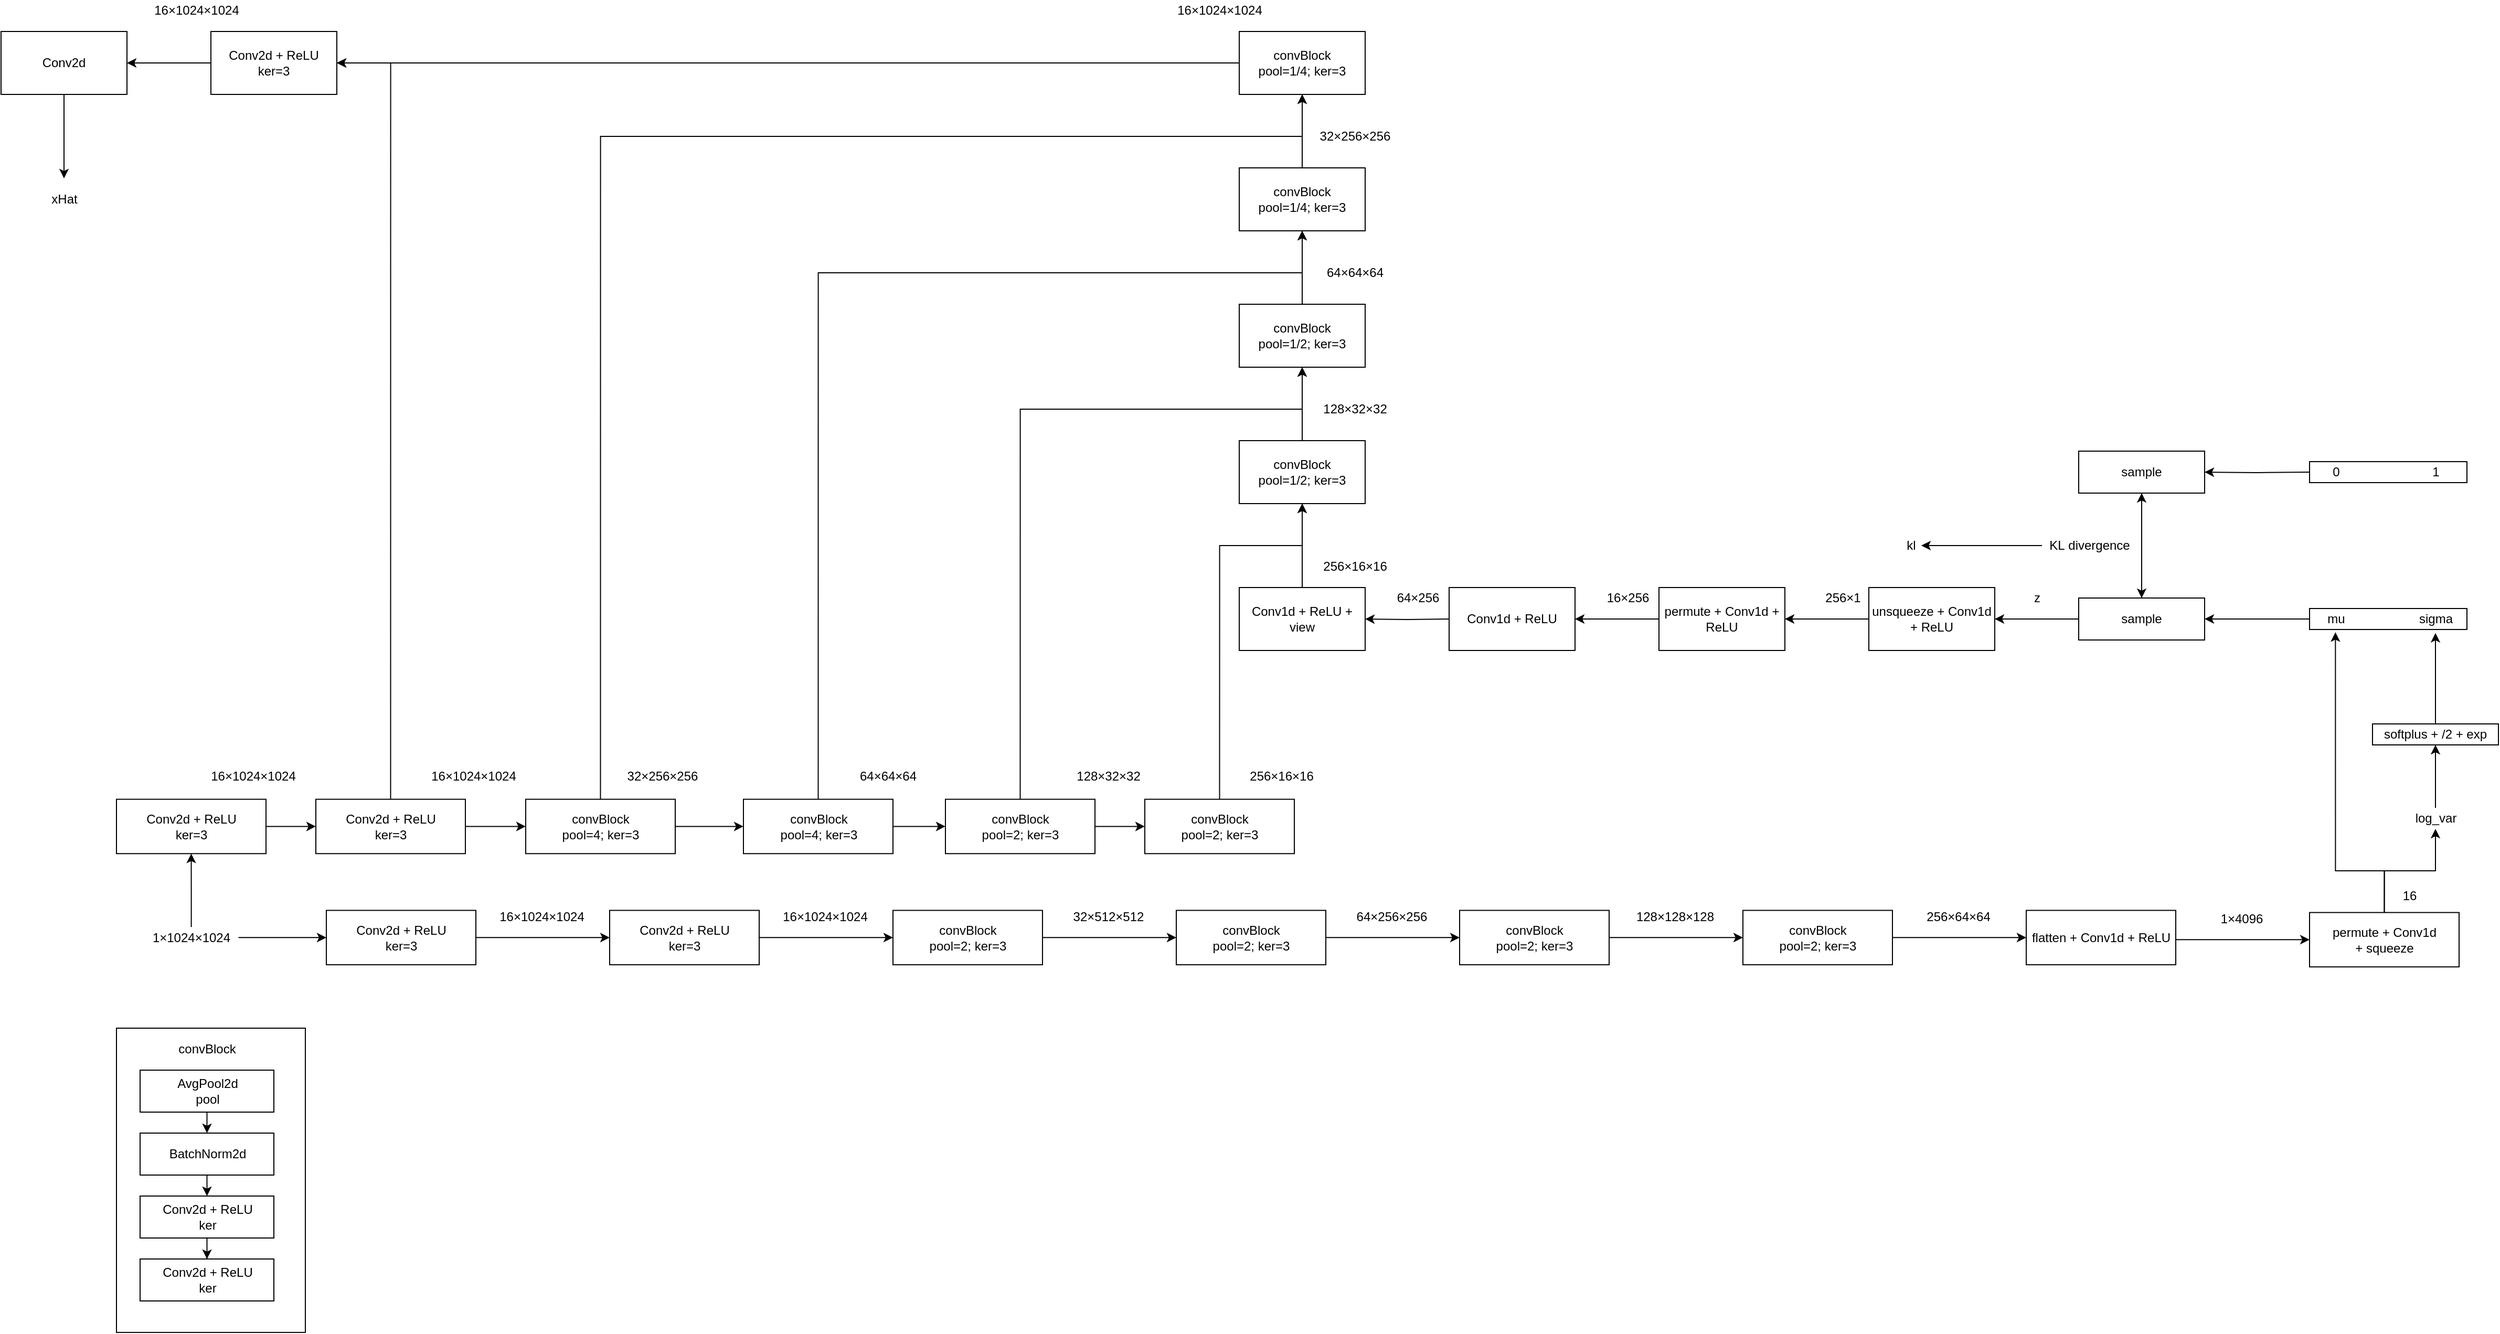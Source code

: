 <mxfile version="18.0.4" type="github"><diagram id="ASo9S5JEgxY1OAihw562" name="Page-1"><mxGraphModel dx="2661" dy="2220" grid="1" gridSize="10" guides="1" tooltips="1" connect="1" arrows="1" fold="1" page="1" pageScale="1" pageWidth="850" pageHeight="1100" math="0" shadow="0"><root><mxCell id="0"/><mxCell id="1" parent="0"/><mxCell id="ftsviqcg4zblZLZt6Jok-104" value="" style="rounded=0;whiteSpace=wrap;html=1;" vertex="1" parent="1"><mxGeometry x="2170" y="220" width="150" height="20" as="geometry"/></mxCell><mxCell id="ftsviqcg4zblZLZt6Jok-103" value="" style="rounded=0;whiteSpace=wrap;html=1;" vertex="1" parent="1"><mxGeometry x="2170" y="360" width="150" height="20" as="geometry"/></mxCell><mxCell id="ftsviqcg4zblZLZt6Jok-132" value="" style="edgeStyle=orthogonalEdgeStyle;rounded=0;orthogonalLoop=1;jettySize=auto;html=1;" edge="1" parent="1" source="ftsviqcg4zblZLZt6Jok-2" target="ftsviqcg4zblZLZt6Jok-8"><mxGeometry relative="1" as="geometry"/></mxCell><mxCell id="ftsviqcg4zblZLZt6Jok-2" value="Conv2d +&amp;nbsp;ReLU&lt;br&gt;ker=3" style="rounded=0;whiteSpace=wrap;html=1;" vertex="1" parent="1"><mxGeometry x="80" y="541.82" width="142.5" height="51.82" as="geometry"/></mxCell><mxCell id="ftsviqcg4zblZLZt6Jok-5" value="" style="edgeStyle=orthogonalEdgeStyle;rounded=0;orthogonalLoop=1;jettySize=auto;html=1;" edge="1" parent="1" source="ftsviqcg4zblZLZt6Jok-3" target="ftsviqcg4zblZLZt6Jok-2"><mxGeometry relative="1" as="geometry"/></mxCell><mxCell id="ftsviqcg4zblZLZt6Jok-61" value="" style="edgeStyle=orthogonalEdgeStyle;rounded=0;orthogonalLoop=1;jettySize=auto;html=1;" edge="1" parent="1" source="ftsviqcg4zblZLZt6Jok-3" target="ftsviqcg4zblZLZt6Jok-60"><mxGeometry relative="1" as="geometry"/></mxCell><mxCell id="ftsviqcg4zblZLZt6Jok-3" value="1×1024×1024&lt;br&gt;" style="text;html=1;align=center;verticalAlign=middle;resizable=0;points=[];autosize=1;strokeColor=none;fillColor=none;" vertex="1" parent="1"><mxGeometry x="106.25" y="663.64" width="90" height="20" as="geometry"/></mxCell><mxCell id="ftsviqcg4zblZLZt6Jok-7" value="16×1024×1024" style="text;html=1;align=center;verticalAlign=middle;resizable=0;points=[];autosize=1;strokeColor=none;fillColor=none;" vertex="1" parent="1"><mxGeometry x="160" y="510" width="100" height="20" as="geometry"/></mxCell><mxCell id="ftsviqcg4zblZLZt6Jok-133" value="" style="edgeStyle=orthogonalEdgeStyle;rounded=0;orthogonalLoop=1;jettySize=auto;html=1;" edge="1" parent="1" source="ftsviqcg4zblZLZt6Jok-8" target="ftsviqcg4zblZLZt6Jok-15"><mxGeometry relative="1" as="geometry"/></mxCell><mxCell id="ftsviqcg4zblZLZt6Jok-174" style="edgeStyle=orthogonalEdgeStyle;rounded=0;orthogonalLoop=1;jettySize=auto;html=1;exitX=0.5;exitY=0;exitDx=0;exitDy=0;entryX=1;entryY=0.5;entryDx=0;entryDy=0;" edge="1" parent="1" source="ftsviqcg4zblZLZt6Jok-8" target="ftsviqcg4zblZLZt6Jok-172"><mxGeometry relative="1" as="geometry"/></mxCell><mxCell id="ftsviqcg4zblZLZt6Jok-8" value="Conv2d + ReLU&lt;br&gt;ker=3" style="rounded=0;whiteSpace=wrap;html=1;" vertex="1" parent="1"><mxGeometry x="270" y="541.82" width="142.5" height="51.82" as="geometry"/></mxCell><mxCell id="ftsviqcg4zblZLZt6Jok-11" value="16×1024×1024" style="text;html=1;align=center;verticalAlign=middle;resizable=0;points=[];autosize=1;strokeColor=none;fillColor=none;" vertex="1" parent="1"><mxGeometry x="370" y="510" width="100" height="20" as="geometry"/></mxCell><mxCell id="ftsviqcg4zblZLZt6Jok-134" value="" style="edgeStyle=orthogonalEdgeStyle;rounded=0;orthogonalLoop=1;jettySize=auto;html=1;" edge="1" parent="1" source="ftsviqcg4zblZLZt6Jok-15" target="ftsviqcg4zblZLZt6Jok-34"><mxGeometry relative="1" as="geometry"/></mxCell><mxCell id="ftsviqcg4zblZLZt6Jok-168" style="edgeStyle=orthogonalEdgeStyle;rounded=0;orthogonalLoop=1;jettySize=auto;html=1;exitX=0.5;exitY=0;exitDx=0;exitDy=0;entryX=0.5;entryY=1;entryDx=0;entryDy=0;" edge="1" parent="1" source="ftsviqcg4zblZLZt6Jok-15" target="ftsviqcg4zblZLZt6Jok-165"><mxGeometry relative="1" as="geometry"><Array as="points"><mxPoint x="541" y="-90"/><mxPoint x="1210" y="-90"/></Array></mxGeometry></mxCell><mxCell id="ftsviqcg4zblZLZt6Jok-15" value="convBlock&lt;br&gt;pool=4; ker=3" style="rounded=0;whiteSpace=wrap;html=1;" vertex="1" parent="1"><mxGeometry x="470" y="541.82" width="142.5" height="51.82" as="geometry"/></mxCell><mxCell id="ftsviqcg4zblZLZt6Jok-17" value="" style="rounded=0;whiteSpace=wrap;html=1;" vertex="1" parent="1"><mxGeometry x="80" y="760" width="180" height="290" as="geometry"/></mxCell><mxCell id="ftsviqcg4zblZLZt6Jok-27" style="edgeStyle=orthogonalEdgeStyle;rounded=0;orthogonalLoop=1;jettySize=auto;html=1;exitX=0.5;exitY=1;exitDx=0;exitDy=0;entryX=0.5;entryY=0;entryDx=0;entryDy=0;" edge="1" parent="1" source="ftsviqcg4zblZLZt6Jok-18" target="ftsviqcg4zblZLZt6Jok-21"><mxGeometry relative="1" as="geometry"/></mxCell><mxCell id="ftsviqcg4zblZLZt6Jok-18" value="AvgPool2d&lt;br&gt;pool" style="rounded=0;whiteSpace=wrap;html=1;" vertex="1" parent="1"><mxGeometry x="102.5" y="800" width="127.5" height="40" as="geometry"/></mxCell><mxCell id="ftsviqcg4zblZLZt6Jok-19" value="&lt;span style=&quot;color: rgba(0, 0, 0, 0); font-family: monospace; font-size: 0px; text-align: start;&quot;&gt;%3CmxGraphModel%3E%3Croot%3E%3CmxCell%20id%3D%220%22%2F%3E%3CmxCell%20id%3D%221%22%20parent%3D%220%22%2F%3E%3CmxCell%20id%3D%222%22%20value%3D%22convBlock%22%20style%3D%22rounded%3D0%3BwhiteSpace%3Dwrap%3Bhtml%3D1%3B%22%20vertex%3D%221%22%20parent%3D%221%22%3E%3CmxGeometry%20x%3D%2280%22%20y%3D%22258.18%22%20width%3D%22142.5%22%20height%3D%2251.82%22%20as%3D%22geometry%22%2F%3E%3C%2FmxCell%3E%3C%2Froot%3E%3C%2FmxGraphModel%3E&lt;/span&gt;" style="text;html=1;align=center;verticalAlign=middle;resizable=0;points=[];autosize=1;strokeColor=none;fillColor=none;" vertex="1" parent="1"><mxGeometry x="480" y="830" width="20" height="20" as="geometry"/></mxCell><mxCell id="ftsviqcg4zblZLZt6Jok-20" value="&lt;span style=&quot;&quot;&gt;convBlock&lt;/span&gt;" style="text;html=1;align=center;verticalAlign=middle;resizable=0;points=[];autosize=1;strokeColor=none;fillColor=none;" vertex="1" parent="1"><mxGeometry x="131.25" y="770" width="70" height="20" as="geometry"/></mxCell><mxCell id="ftsviqcg4zblZLZt6Jok-28" style="edgeStyle=orthogonalEdgeStyle;rounded=0;orthogonalLoop=1;jettySize=auto;html=1;exitX=0.5;exitY=1;exitDx=0;exitDy=0;entryX=0.5;entryY=0;entryDx=0;entryDy=0;" edge="1" parent="1" source="ftsviqcg4zblZLZt6Jok-21" target="ftsviqcg4zblZLZt6Jok-22"><mxGeometry relative="1" as="geometry"/></mxCell><mxCell id="ftsviqcg4zblZLZt6Jok-21" value="BatchNorm2d" style="rounded=0;whiteSpace=wrap;html=1;" vertex="1" parent="1"><mxGeometry x="102.5" y="860" width="127.5" height="40" as="geometry"/></mxCell><mxCell id="ftsviqcg4zblZLZt6Jok-25" value="" style="edgeStyle=orthogonalEdgeStyle;rounded=0;orthogonalLoop=1;jettySize=auto;html=1;" edge="1" parent="1" source="ftsviqcg4zblZLZt6Jok-22" target="ftsviqcg4zblZLZt6Jok-23"><mxGeometry relative="1" as="geometry"/></mxCell><mxCell id="ftsviqcg4zblZLZt6Jok-22" value="Conv2d + ReLU&lt;br&gt;ker" style="rounded=0;whiteSpace=wrap;html=1;" vertex="1" parent="1"><mxGeometry x="102.5" y="920" width="127.5" height="40" as="geometry"/></mxCell><mxCell id="ftsviqcg4zblZLZt6Jok-23" value="Conv2d + ReLU&lt;br&gt;ker" style="rounded=0;whiteSpace=wrap;html=1;" vertex="1" parent="1"><mxGeometry x="102.5" y="980" width="127.5" height="40" as="geometry"/></mxCell><mxCell id="ftsviqcg4zblZLZt6Jok-31" value="32×256×256" style="text;html=1;align=center;verticalAlign=middle;resizable=0;points=[];autosize=1;strokeColor=none;fillColor=none;" vertex="1" parent="1"><mxGeometry x="560" y="510" width="80" height="20" as="geometry"/></mxCell><mxCell id="ftsviqcg4zblZLZt6Jok-135" value="" style="edgeStyle=orthogonalEdgeStyle;rounded=0;orthogonalLoop=1;jettySize=auto;html=1;" edge="1" parent="1" source="ftsviqcg4zblZLZt6Jok-34" target="ftsviqcg4zblZLZt6Jok-38"><mxGeometry relative="1" as="geometry"/></mxCell><mxCell id="ftsviqcg4zblZLZt6Jok-164" style="edgeStyle=orthogonalEdgeStyle;rounded=0;orthogonalLoop=1;jettySize=auto;html=1;exitX=0.5;exitY=0;exitDx=0;exitDy=0;entryX=0.5;entryY=1;entryDx=0;entryDy=0;" edge="1" parent="1" source="ftsviqcg4zblZLZt6Jok-34" target="ftsviqcg4zblZLZt6Jok-162"><mxGeometry relative="1" as="geometry"><Array as="points"><mxPoint x="749" y="40"/><mxPoint x="1210" y="40"/></Array></mxGeometry></mxCell><mxCell id="ftsviqcg4zblZLZt6Jok-34" value="convBlock&lt;br&gt;pool=4; ker=3" style="rounded=0;whiteSpace=wrap;html=1;" vertex="1" parent="1"><mxGeometry x="677.5" y="541.82" width="142.5" height="51.82" as="geometry"/></mxCell><mxCell id="ftsviqcg4zblZLZt6Jok-138" style="edgeStyle=orthogonalEdgeStyle;rounded=0;orthogonalLoop=1;jettySize=auto;html=1;exitX=1;exitY=0.5;exitDx=0;exitDy=0;entryX=0;entryY=0.5;entryDx=0;entryDy=0;" edge="1" parent="1" source="ftsviqcg4zblZLZt6Jok-38" target="ftsviqcg4zblZLZt6Jok-49"><mxGeometry relative="1" as="geometry"/></mxCell><mxCell id="ftsviqcg4zblZLZt6Jok-161" style="edgeStyle=orthogonalEdgeStyle;rounded=0;orthogonalLoop=1;jettySize=auto;html=1;exitX=0.5;exitY=0;exitDx=0;exitDy=0;entryX=0.5;entryY=1;entryDx=0;entryDy=0;" edge="1" parent="1" source="ftsviqcg4zblZLZt6Jok-38" target="ftsviqcg4zblZLZt6Jok-150"><mxGeometry relative="1" as="geometry"><Array as="points"><mxPoint x="941" y="170"/><mxPoint x="1210" y="170"/></Array></mxGeometry></mxCell><mxCell id="ftsviqcg4zblZLZt6Jok-38" value="convBlock&lt;br&gt;pool=2; ker=3" style="rounded=0;whiteSpace=wrap;html=1;" vertex="1" parent="1"><mxGeometry x="870" y="541.82" width="142.5" height="51.82" as="geometry"/></mxCell><mxCell id="ftsviqcg4zblZLZt6Jok-160" style="edgeStyle=orthogonalEdgeStyle;rounded=0;orthogonalLoop=1;jettySize=auto;html=1;exitX=0.5;exitY=0;exitDx=0;exitDy=0;entryX=0.5;entryY=1;entryDx=0;entryDy=0;" edge="1" parent="1" source="ftsviqcg4zblZLZt6Jok-49" target="ftsviqcg4zblZLZt6Jok-140"><mxGeometry relative="1" as="geometry"><Array as="points"><mxPoint x="1131" y="300"/><mxPoint x="1210" y="300"/></Array></mxGeometry></mxCell><mxCell id="ftsviqcg4zblZLZt6Jok-49" value="convBlock&lt;br&gt;pool=2; ker=3" style="rounded=0;whiteSpace=wrap;html=1;" vertex="1" parent="1"><mxGeometry x="1060" y="541.82" width="142.5" height="51.82" as="geometry"/></mxCell><mxCell id="ftsviqcg4zblZLZt6Jok-50" value="128×32×32" style="text;html=1;align=center;verticalAlign=middle;resizable=0;points=[];autosize=1;strokeColor=none;fillColor=none;" vertex="1" parent="1"><mxGeometry x="985" y="510" width="80" height="20" as="geometry"/></mxCell><mxCell id="ftsviqcg4zblZLZt6Jok-51" value="256×16×16" style="text;html=1;align=center;verticalAlign=middle;resizable=0;points=[];autosize=1;strokeColor=none;fillColor=none;" vertex="1" parent="1"><mxGeometry x="1150" y="510.0" width="80" height="20" as="geometry"/></mxCell><mxCell id="ftsviqcg4zblZLZt6Jok-63" value="" style="edgeStyle=orthogonalEdgeStyle;rounded=0;orthogonalLoop=1;jettySize=auto;html=1;" edge="1" parent="1" source="ftsviqcg4zblZLZt6Jok-60" target="ftsviqcg4zblZLZt6Jok-62"><mxGeometry relative="1" as="geometry"/></mxCell><mxCell id="ftsviqcg4zblZLZt6Jok-60" value="Conv2d +&amp;nbsp;ReLU&lt;br&gt;ker=3" style="rounded=0;whiteSpace=wrap;html=1;" vertex="1" parent="1"><mxGeometry x="280" y="647.73" width="142.5" height="51.82" as="geometry"/></mxCell><mxCell id="ftsviqcg4zblZLZt6Jok-62" value="Conv2d +&amp;nbsp;ReLU&lt;br&gt;ker=3" style="rounded=0;whiteSpace=wrap;html=1;" vertex="1" parent="1"><mxGeometry x="550" y="647.73" width="142.5" height="51.82" as="geometry"/></mxCell><mxCell id="ftsviqcg4zblZLZt6Jok-64" value="16×1024×1024" style="text;html=1;align=center;verticalAlign=middle;resizable=0;points=[];autosize=1;strokeColor=none;fillColor=none;" vertex="1" parent="1"><mxGeometry x="435" y="643.64" width="100" height="20" as="geometry"/></mxCell><mxCell id="ftsviqcg4zblZLZt6Jok-65" value="" style="edgeStyle=orthogonalEdgeStyle;rounded=0;orthogonalLoop=1;jettySize=auto;html=1;" edge="1" parent="1"><mxGeometry relative="1" as="geometry"><mxPoint x="692.5" y="673.64" as="sourcePoint"/><mxPoint x="820" y="673.64" as="targetPoint"/></mxGeometry></mxCell><mxCell id="ftsviqcg4zblZLZt6Jok-66" value="16×1024×1024" style="text;html=1;align=center;verticalAlign=middle;resizable=0;points=[];autosize=1;strokeColor=none;fillColor=none;" vertex="1" parent="1"><mxGeometry x="705" y="643.64" width="100" height="20" as="geometry"/></mxCell><mxCell id="ftsviqcg4zblZLZt6Jok-67" value="convBlock&lt;br&gt;pool=2; ker=3" style="rounded=0;whiteSpace=wrap;html=1;" vertex="1" parent="1"><mxGeometry x="820" y="647.73" width="142.5" height="51.82" as="geometry"/></mxCell><mxCell id="ftsviqcg4zblZLZt6Jok-70" value="" style="edgeStyle=orthogonalEdgeStyle;rounded=0;orthogonalLoop=1;jettySize=auto;html=1;" edge="1" parent="1"><mxGeometry relative="1" as="geometry"><mxPoint x="962.5" y="673.64" as="sourcePoint"/><mxPoint x="1090" y="673.64" as="targetPoint"/></mxGeometry></mxCell><mxCell id="ftsviqcg4zblZLZt6Jok-71" value="32×512×512" style="text;html=1;align=center;verticalAlign=middle;resizable=0;points=[];autosize=1;strokeColor=none;fillColor=none;" vertex="1" parent="1"><mxGeometry x="985" y="643.64" width="80" height="20" as="geometry"/></mxCell><mxCell id="ftsviqcg4zblZLZt6Jok-72" value="convBlock&lt;br&gt;pool=2; ker=3" style="rounded=0;whiteSpace=wrap;html=1;" vertex="1" parent="1"><mxGeometry x="1090" y="647.73" width="142.5" height="51.82" as="geometry"/></mxCell><mxCell id="ftsviqcg4zblZLZt6Jok-73" value="" style="edgeStyle=orthogonalEdgeStyle;rounded=0;orthogonalLoop=1;jettySize=auto;html=1;" edge="1" parent="1"><mxGeometry relative="1" as="geometry"><mxPoint x="1232.5" y="673.64" as="sourcePoint"/><mxPoint x="1360" y="673.64" as="targetPoint"/></mxGeometry></mxCell><mxCell id="ftsviqcg4zblZLZt6Jok-74" value="64×256×256" style="text;html=1;align=center;verticalAlign=middle;resizable=0;points=[];autosize=1;strokeColor=none;fillColor=none;" vertex="1" parent="1"><mxGeometry x="1255" y="643.64" width="80" height="20" as="geometry"/></mxCell><mxCell id="ftsviqcg4zblZLZt6Jok-75" value="convBlock&lt;br&gt;pool=2; ker=3" style="rounded=0;whiteSpace=wrap;html=1;" vertex="1" parent="1"><mxGeometry x="1360" y="647.73" width="142.5" height="51.82" as="geometry"/></mxCell><mxCell id="ftsviqcg4zblZLZt6Jok-76" value="" style="edgeStyle=orthogonalEdgeStyle;rounded=0;orthogonalLoop=1;jettySize=auto;html=1;" edge="1" parent="1"><mxGeometry relative="1" as="geometry"><mxPoint x="1502.5" y="673.64" as="sourcePoint"/><mxPoint x="1630" y="673.64" as="targetPoint"/></mxGeometry></mxCell><mxCell id="ftsviqcg4zblZLZt6Jok-77" value="128×128×128&lt;span style=&quot;color: rgba(0, 0, 0, 0); font-family: monospace; font-size: 0px; text-align: start;&quot;&gt;%3CmxGraphModel%3E%3Croot%3E%3CmxCell%20id%3D%220%22%2F%3E%3CmxCell%20id%3D%221%22%20parent%3D%220%22%2F%3E%3CmxCell%20id%3D%222%22%20value%3D%22convBlock%26lt%3Bbr%26gt%3Bpool%3D2%3B%20ker%3D3%22%20style%3D%22rounded%3D0%3BwhiteSpace%3Dwrap%3Bhtml%3D1%3B%22%20vertex%3D%221%22%20parent%3D%221%22%3E%3CmxGeometry%20x%3D%22820%22%20y%3D%22647.73%22%20width%3D%22142.5%22%20height%3D%2251.82%22%20as%3D%22geometry%22%2F%3E%3C%2FmxCell%3E%3CmxCell%20id%3D%223%22%20value%3D%22%22%20style%3D%22edgeStyle%3DorthogonalEdgeStyle%3Brounded%3D0%3BorthogonalLoop%3D1%3BjettySize%3Dauto%3Bhtml%3D1%3B%22%20edge%3D%221%22%20parent%3D%221%22%3E%3CmxGeometry%20relative%3D%221%22%20as%3D%22geometry%22%3E%3CmxPoint%20x%3D%22962.5%22%20y%3D%22673.64%22%20as%3D%22sourcePoint%22%2F%3E%3CmxPoint%20x%3D%221090%22%20y%3D%22673.64%22%20as%3D%22targetPoint%22%2F%3E%3C%2FmxGeometry%3E%3C%2FmxCell%3E%3CmxCell%20id%3D%224%22%20value%3D%2232%C3%97512%C3%97512%22%20style%3D%22text%3Bhtml%3D1%3Balign%3Dcenter%3BverticalAlign%3Dmiddle%3Bresizable%3D0%3Bpoints%3D%5B%5D%3Bautosize%3D1%3BstrokeColor%3Dnone%3BfillColor%3Dnone%3B%22%20vertex%3D%221%22%20parent%3D%221%22%3E%3CmxGeometry%20x%3D%22985%22%20y%3D%22643.64%22%20width%3D%2280%22%20height%3D%2220%22%20as%3D%22geometry%22%2F%3E%3C%2FmxCell%3E%3C%2Froot%3E%3C%2FmxGraphModel%3E&lt;/span&gt;" style="text;html=1;align=center;verticalAlign=middle;resizable=0;points=[];autosize=1;strokeColor=none;fillColor=none;" vertex="1" parent="1"><mxGeometry x="1520" y="643.64" width="90" height="20" as="geometry"/></mxCell><mxCell id="ftsviqcg4zblZLZt6Jok-78" value="convBlock&lt;br&gt;pool=2; ker=3" style="rounded=0;whiteSpace=wrap;html=1;" vertex="1" parent="1"><mxGeometry x="1630" y="647.73" width="142.5" height="51.82" as="geometry"/></mxCell><mxCell id="ftsviqcg4zblZLZt6Jok-79" value="" style="edgeStyle=orthogonalEdgeStyle;rounded=0;orthogonalLoop=1;jettySize=auto;html=1;" edge="1" parent="1"><mxGeometry relative="1" as="geometry"><mxPoint x="1772.5" y="673.64" as="sourcePoint"/><mxPoint x="1900" y="673.64" as="targetPoint"/></mxGeometry></mxCell><mxCell id="ftsviqcg4zblZLZt6Jok-80" value="256×64×64" style="text;html=1;align=center;verticalAlign=middle;resizable=0;points=[];autosize=1;strokeColor=none;fillColor=none;" vertex="1" parent="1"><mxGeometry x="1795" y="643.64" width="80" height="20" as="geometry"/></mxCell><mxCell id="ftsviqcg4zblZLZt6Jok-81" value="flatten +&amp;nbsp;Conv1d + ReLU" style="rounded=0;whiteSpace=wrap;html=1;" vertex="1" parent="1"><mxGeometry x="1900" y="647.73" width="142.5" height="51.82" as="geometry"/></mxCell><mxCell id="ftsviqcg4zblZLZt6Jok-82" value="" style="edgeStyle=orthogonalEdgeStyle;rounded=0;orthogonalLoop=1;jettySize=auto;html=1;" edge="1" parent="1"><mxGeometry relative="1" as="geometry"><mxPoint x="2042.5" y="675.68" as="sourcePoint"/><mxPoint x="2170" y="675.68" as="targetPoint"/></mxGeometry></mxCell><mxCell id="ftsviqcg4zblZLZt6Jok-83" value="1×4096" style="text;html=1;align=center;verticalAlign=middle;resizable=0;points=[];autosize=1;strokeColor=none;fillColor=none;" vertex="1" parent="1"><mxGeometry x="2075" y="645.68" width="60" height="20" as="geometry"/></mxCell><mxCell id="ftsviqcg4zblZLZt6Jok-92" style="edgeStyle=orthogonalEdgeStyle;rounded=0;orthogonalLoop=1;jettySize=auto;html=1;exitX=0.5;exitY=0;exitDx=0;exitDy=0;" edge="1" parent="1" source="ftsviqcg4zblZLZt6Jok-84" target="ftsviqcg4zblZLZt6Jok-90"><mxGeometry relative="1" as="geometry"><Array as="points"><mxPoint x="2241" y="610"/><mxPoint x="2290" y="610"/><mxPoint x="2290" y="560"/></Array></mxGeometry></mxCell><mxCell id="ftsviqcg4zblZLZt6Jok-93" style="edgeStyle=orthogonalEdgeStyle;rounded=0;orthogonalLoop=1;jettySize=auto;html=1;exitX=0.5;exitY=0;exitDx=0;exitDy=0;entryX=0.489;entryY=1.133;entryDx=0;entryDy=0;entryPerimeter=0;" edge="1" parent="1" source="ftsviqcg4zblZLZt6Jok-84" target="ftsviqcg4zblZLZt6Jok-89"><mxGeometry relative="1" as="geometry"><Array as="points"><mxPoint x="2241" y="610"/><mxPoint x="2195" y="610"/></Array></mxGeometry></mxCell><mxCell id="ftsviqcg4zblZLZt6Jok-84" value="permute +&amp;nbsp;Conv1d +&amp;nbsp;squeeze" style="rounded=0;whiteSpace=wrap;html=1;" vertex="1" parent="1"><mxGeometry x="2170" y="649.77" width="142.5" height="51.82" as="geometry"/></mxCell><mxCell id="ftsviqcg4zblZLZt6Jok-88" value="16" style="text;html=1;align=center;verticalAlign=middle;resizable=0;points=[];autosize=1;strokeColor=none;fillColor=none;" vertex="1" parent="1"><mxGeometry x="2250" y="623.64" width="30" height="20" as="geometry"/></mxCell><mxCell id="ftsviqcg4zblZLZt6Jok-106" value="" style="edgeStyle=orthogonalEdgeStyle;rounded=0;orthogonalLoop=1;jettySize=auto;html=1;exitX=0;exitY=0.5;exitDx=0;exitDy=0;" edge="1" parent="1" source="ftsviqcg4zblZLZt6Jok-103" target="ftsviqcg4zblZLZt6Jok-105"><mxGeometry relative="1" as="geometry"/></mxCell><mxCell id="ftsviqcg4zblZLZt6Jok-89" value="mu" style="text;html=1;align=center;verticalAlign=middle;resizable=0;points=[];autosize=1;strokeColor=none;fillColor=none;" vertex="1" parent="1"><mxGeometry x="2180" y="360" width="30" height="20" as="geometry"/></mxCell><mxCell id="ftsviqcg4zblZLZt6Jok-95" value="" style="edgeStyle=orthogonalEdgeStyle;rounded=0;orthogonalLoop=1;jettySize=auto;html=1;" edge="1" parent="1" source="ftsviqcg4zblZLZt6Jok-90" target="ftsviqcg4zblZLZt6Jok-94"><mxGeometry relative="1" as="geometry"/></mxCell><mxCell id="ftsviqcg4zblZLZt6Jok-90" value="log_var" style="text;html=1;align=center;verticalAlign=middle;resizable=0;points=[];autosize=1;strokeColor=none;fillColor=none;" vertex="1" parent="1"><mxGeometry x="2265" y="550" width="50" height="20" as="geometry"/></mxCell><mxCell id="ftsviqcg4zblZLZt6Jok-97" value="" style="edgeStyle=orthogonalEdgeStyle;rounded=0;orthogonalLoop=1;jettySize=auto;html=1;entryX=0.5;entryY=1.167;entryDx=0;entryDy=0;entryPerimeter=0;" edge="1" parent="1" source="ftsviqcg4zblZLZt6Jok-94" target="ftsviqcg4zblZLZt6Jok-98"><mxGeometry relative="1" as="geometry"><mxPoint x="2290" y="390" as="targetPoint"/></mxGeometry></mxCell><mxCell id="ftsviqcg4zblZLZt6Jok-94" value="softplus + /2 +&amp;nbsp;exp" style="whiteSpace=wrap;html=1;" vertex="1" parent="1"><mxGeometry x="2230" y="470" width="120" height="20" as="geometry"/></mxCell><mxCell id="ftsviqcg4zblZLZt6Jok-98" value="sigma" style="text;html=1;align=center;verticalAlign=middle;resizable=0;points=[];autosize=1;strokeColor=none;fillColor=none;" vertex="1" parent="1"><mxGeometry x="2265" y="360" width="50" height="20" as="geometry"/></mxCell><mxCell id="ftsviqcg4zblZLZt6Jok-101" value="0" style="text;html=1;align=center;verticalAlign=middle;resizable=0;points=[];autosize=1;strokeColor=none;fillColor=none;" vertex="1" parent="1"><mxGeometry x="2185" y="220" width="20" height="20" as="geometry"/></mxCell><mxCell id="ftsviqcg4zblZLZt6Jok-102" value="1" style="text;html=1;align=center;verticalAlign=middle;resizable=0;points=[];autosize=1;strokeColor=none;fillColor=none;" vertex="1" parent="1"><mxGeometry x="2280" y="220" width="20" height="20" as="geometry"/></mxCell><mxCell id="ftsviqcg4zblZLZt6Jok-111" style="edgeStyle=orthogonalEdgeStyle;rounded=0;orthogonalLoop=1;jettySize=auto;html=1;exitX=0.5;exitY=0;exitDx=0;exitDy=0;entryX=0.5;entryY=1;entryDx=0;entryDy=0;" edge="1" parent="1" source="ftsviqcg4zblZLZt6Jok-105" target="ftsviqcg4zblZLZt6Jok-109"><mxGeometry relative="1" as="geometry"/></mxCell><mxCell id="ftsviqcg4zblZLZt6Jok-118" value="" style="edgeStyle=orthogonalEdgeStyle;rounded=0;orthogonalLoop=1;jettySize=auto;html=1;" edge="1" parent="1" source="ftsviqcg4zblZLZt6Jok-105" target="ftsviqcg4zblZLZt6Jok-117"><mxGeometry relative="1" as="geometry"/></mxCell><mxCell id="ftsviqcg4zblZLZt6Jok-105" value="sample" style="whiteSpace=wrap;html=1;" vertex="1" parent="1"><mxGeometry x="1950" y="350" width="120" height="40" as="geometry"/></mxCell><mxCell id="ftsviqcg4zblZLZt6Jok-108" value="" style="edgeStyle=orthogonalEdgeStyle;rounded=0;orthogonalLoop=1;jettySize=auto;html=1;" edge="1" parent="1" target="ftsviqcg4zblZLZt6Jok-109"><mxGeometry relative="1" as="geometry"><mxPoint x="2170" y="230" as="sourcePoint"/></mxGeometry></mxCell><mxCell id="ftsviqcg4zblZLZt6Jok-110" style="edgeStyle=orthogonalEdgeStyle;rounded=0;orthogonalLoop=1;jettySize=auto;html=1;exitX=0.5;exitY=1;exitDx=0;exitDy=0;entryX=0.5;entryY=0;entryDx=0;entryDy=0;" edge="1" parent="1" source="ftsviqcg4zblZLZt6Jok-109" target="ftsviqcg4zblZLZt6Jok-105"><mxGeometry relative="1" as="geometry"/></mxCell><mxCell id="ftsviqcg4zblZLZt6Jok-109" value="sample" style="whiteSpace=wrap;html=1;" vertex="1" parent="1"><mxGeometry x="1950" y="210" width="120" height="40" as="geometry"/></mxCell><mxCell id="ftsviqcg4zblZLZt6Jok-186" value="" style="edgeStyle=orthogonalEdgeStyle;rounded=0;orthogonalLoop=1;jettySize=auto;html=1;" edge="1" parent="1" source="ftsviqcg4zblZLZt6Jok-112" target="ftsviqcg4zblZLZt6Jok-185"><mxGeometry relative="1" as="geometry"/></mxCell><mxCell id="ftsviqcg4zblZLZt6Jok-112" value="KL&amp;nbsp;divergence" style="text;html=1;align=center;verticalAlign=middle;resizable=0;points=[];autosize=1;strokeColor=none;fillColor=none;" vertex="1" parent="1"><mxGeometry x="1915" y="290" width="90" height="20" as="geometry"/></mxCell><mxCell id="ftsviqcg4zblZLZt6Jok-115" value="z" style="text;html=1;align=center;verticalAlign=middle;resizable=0;points=[];autosize=1;strokeColor=none;fillColor=none;" vertex="1" parent="1"><mxGeometry x="1900" y="340" width="20" height="20" as="geometry"/></mxCell><mxCell id="ftsviqcg4zblZLZt6Jok-120" value="" style="edgeStyle=orthogonalEdgeStyle;rounded=0;orthogonalLoop=1;jettySize=auto;html=1;" edge="1" parent="1" source="ftsviqcg4zblZLZt6Jok-117" target="ftsviqcg4zblZLZt6Jok-119"><mxGeometry relative="1" as="geometry"/></mxCell><mxCell id="ftsviqcg4zblZLZt6Jok-117" value="unsqueeze +&amp;nbsp;Conv1d + ReLU" style="whiteSpace=wrap;html=1;" vertex="1" parent="1"><mxGeometry x="1750" y="340" width="120" height="60" as="geometry"/></mxCell><mxCell id="ftsviqcg4zblZLZt6Jok-123" value="" style="edgeStyle=orthogonalEdgeStyle;rounded=0;orthogonalLoop=1;jettySize=auto;html=1;" edge="1" parent="1" source="ftsviqcg4zblZLZt6Jok-119" target="ftsviqcg4zblZLZt6Jok-122"><mxGeometry relative="1" as="geometry"/></mxCell><mxCell id="ftsviqcg4zblZLZt6Jok-119" value="permute +&amp;nbsp;Conv1d + ReLU" style="whiteSpace=wrap;html=1;" vertex="1" parent="1"><mxGeometry x="1550" y="340" width="120" height="60" as="geometry"/></mxCell><mxCell id="ftsviqcg4zblZLZt6Jok-121" value="256×1" style="text;html=1;align=center;verticalAlign=middle;resizable=0;points=[];autosize=1;strokeColor=none;fillColor=none;" vertex="1" parent="1"><mxGeometry x="1700" y="340" width="50" height="20" as="geometry"/></mxCell><mxCell id="ftsviqcg4zblZLZt6Jok-122" value="Conv1d + ReLU" style="whiteSpace=wrap;html=1;" vertex="1" parent="1"><mxGeometry x="1350" y="340" width="120" height="60" as="geometry"/></mxCell><mxCell id="ftsviqcg4zblZLZt6Jok-124" value="16×256" style="text;html=1;align=center;verticalAlign=middle;resizable=0;points=[];autosize=1;strokeColor=none;fillColor=none;" vertex="1" parent="1"><mxGeometry x="1490" y="340" width="60" height="20" as="geometry"/></mxCell><mxCell id="ftsviqcg4zblZLZt6Jok-125" value="" style="edgeStyle=orthogonalEdgeStyle;rounded=0;orthogonalLoop=1;jettySize=auto;html=1;" edge="1" parent="1" target="ftsviqcg4zblZLZt6Jok-126"><mxGeometry relative="1" as="geometry"><mxPoint x="1350" y="370" as="sourcePoint"/></mxGeometry></mxCell><mxCell id="ftsviqcg4zblZLZt6Jok-141" value="" style="edgeStyle=orthogonalEdgeStyle;rounded=0;orthogonalLoop=1;jettySize=auto;html=1;" edge="1" parent="1" source="ftsviqcg4zblZLZt6Jok-126" target="ftsviqcg4zblZLZt6Jok-140"><mxGeometry relative="1" as="geometry"/></mxCell><mxCell id="ftsviqcg4zblZLZt6Jok-126" value="Conv1d + ReLU + view" style="whiteSpace=wrap;html=1;" vertex="1" parent="1"><mxGeometry x="1150" y="340" width="120" height="60" as="geometry"/></mxCell><mxCell id="ftsviqcg4zblZLZt6Jok-127" value="64×256" style="text;html=1;align=center;verticalAlign=middle;resizable=0;points=[];autosize=1;strokeColor=none;fillColor=none;" vertex="1" parent="1"><mxGeometry x="1290" y="340" width="60" height="20" as="geometry"/></mxCell><mxCell id="ftsviqcg4zblZLZt6Jok-130" value="256×16×16" style="text;html=1;align=center;verticalAlign=middle;resizable=0;points=[];autosize=1;strokeColor=none;fillColor=none;" vertex="1" parent="1"><mxGeometry x="1220" y="310" width="80" height="20" as="geometry"/></mxCell><mxCell id="ftsviqcg4zblZLZt6Jok-139" value="64×64×64" style="text;html=1;align=center;verticalAlign=middle;resizable=0;points=[];autosize=1;strokeColor=none;fillColor=none;" vertex="1" parent="1"><mxGeometry x="780" y="510" width="70" height="20" as="geometry"/></mxCell><mxCell id="ftsviqcg4zblZLZt6Jok-159" style="edgeStyle=orthogonalEdgeStyle;rounded=0;orthogonalLoop=1;jettySize=auto;html=1;exitX=0.5;exitY=0;exitDx=0;exitDy=0;entryX=0.5;entryY=1;entryDx=0;entryDy=0;" edge="1" parent="1" source="ftsviqcg4zblZLZt6Jok-140" target="ftsviqcg4zblZLZt6Jok-150"><mxGeometry relative="1" as="geometry"/></mxCell><mxCell id="ftsviqcg4zblZLZt6Jok-140" value="&lt;span style=&quot;&quot;&gt;convBlock&lt;/span&gt;&lt;br style=&quot;&quot;&gt;&lt;span style=&quot;&quot;&gt;pool=1/2; ker=3&lt;/span&gt;" style="whiteSpace=wrap;html=1;" vertex="1" parent="1"><mxGeometry x="1150" y="200" width="120" height="60" as="geometry"/></mxCell><mxCell id="ftsviqcg4zblZLZt6Jok-148" value="128×32×32" style="text;html=1;align=center;verticalAlign=middle;resizable=0;points=[];autosize=1;strokeColor=none;fillColor=none;" vertex="1" parent="1"><mxGeometry x="1220" y="160" width="80" height="20" as="geometry"/></mxCell><mxCell id="ftsviqcg4zblZLZt6Jok-163" value="" style="edgeStyle=orthogonalEdgeStyle;rounded=0;orthogonalLoop=1;jettySize=auto;html=1;" edge="1" parent="1" source="ftsviqcg4zblZLZt6Jok-150" target="ftsviqcg4zblZLZt6Jok-162"><mxGeometry relative="1" as="geometry"/></mxCell><mxCell id="ftsviqcg4zblZLZt6Jok-150" value="&lt;span style=&quot;&quot;&gt;convBlock&lt;/span&gt;&lt;br style=&quot;&quot;&gt;&lt;span style=&quot;&quot;&gt;pool=1/2; ker=3&lt;/span&gt;" style="whiteSpace=wrap;html=1;" vertex="1" parent="1"><mxGeometry x="1150" y="70" width="120" height="60" as="geometry"/></mxCell><mxCell id="ftsviqcg4zblZLZt6Jok-155" value="64×64×64" style="text;html=1;align=center;verticalAlign=middle;resizable=0;points=[];autosize=1;strokeColor=none;fillColor=none;" vertex="1" parent="1"><mxGeometry x="1225" y="30" width="70" height="20" as="geometry"/></mxCell><mxCell id="ftsviqcg4zblZLZt6Jok-166" value="" style="edgeStyle=orthogonalEdgeStyle;rounded=0;orthogonalLoop=1;jettySize=auto;html=1;" edge="1" parent="1" source="ftsviqcg4zblZLZt6Jok-162" target="ftsviqcg4zblZLZt6Jok-165"><mxGeometry relative="1" as="geometry"/></mxCell><mxCell id="ftsviqcg4zblZLZt6Jok-162" value="&lt;span style=&quot;&quot;&gt;convBlock&lt;/span&gt;&lt;br style=&quot;&quot;&gt;&lt;span style=&quot;&quot;&gt;pool=1/4; ker=3&lt;/span&gt;" style="whiteSpace=wrap;html=1;" vertex="1" parent="1"><mxGeometry x="1150" y="-60" width="120" height="60" as="geometry"/></mxCell><mxCell id="ftsviqcg4zblZLZt6Jok-173" value="" style="edgeStyle=orthogonalEdgeStyle;rounded=0;orthogonalLoop=1;jettySize=auto;html=1;" edge="1" parent="1" source="ftsviqcg4zblZLZt6Jok-165" target="ftsviqcg4zblZLZt6Jok-172"><mxGeometry relative="1" as="geometry"/></mxCell><mxCell id="ftsviqcg4zblZLZt6Jok-165" value="&lt;span style=&quot;&quot;&gt;convBlock&lt;/span&gt;&lt;br style=&quot;&quot;&gt;&lt;span style=&quot;&quot;&gt;pool=1/4; ker=3&lt;/span&gt;" style="whiteSpace=wrap;html=1;" vertex="1" parent="1"><mxGeometry x="1150" y="-190" width="120" height="60" as="geometry"/></mxCell><mxCell id="ftsviqcg4zblZLZt6Jok-167" value="32×256×256" style="text;html=1;align=center;verticalAlign=middle;resizable=0;points=[];autosize=1;strokeColor=none;fillColor=none;" vertex="1" parent="1"><mxGeometry x="1220" y="-100" width="80" height="20" as="geometry"/></mxCell><mxCell id="ftsviqcg4zblZLZt6Jok-171" value="16×1024×1024" style="text;html=1;align=center;verticalAlign=middle;resizable=0;points=[];autosize=1;strokeColor=none;fillColor=none;" vertex="1" parent="1"><mxGeometry x="1081.25" y="-220" width="100" height="20" as="geometry"/></mxCell><mxCell id="ftsviqcg4zblZLZt6Jok-179" value="" style="edgeStyle=orthogonalEdgeStyle;rounded=0;orthogonalLoop=1;jettySize=auto;html=1;" edge="1" parent="1" source="ftsviqcg4zblZLZt6Jok-172" target="ftsviqcg4zblZLZt6Jok-178"><mxGeometry relative="1" as="geometry"/></mxCell><mxCell id="ftsviqcg4zblZLZt6Jok-172" value="Conv2d + ReLU&lt;br&gt;ker=3" style="whiteSpace=wrap;html=1;" vertex="1" parent="1"><mxGeometry x="170" y="-190" width="120" height="60" as="geometry"/></mxCell><mxCell id="ftsviqcg4zblZLZt6Jok-177" value="16×1024×1024" style="text;html=1;align=center;verticalAlign=middle;resizable=0;points=[];autosize=1;strokeColor=none;fillColor=none;" vertex="1" parent="1"><mxGeometry x="106.25" y="-220" width="100" height="20" as="geometry"/></mxCell><mxCell id="ftsviqcg4zblZLZt6Jok-181" value="" style="edgeStyle=orthogonalEdgeStyle;rounded=0;orthogonalLoop=1;jettySize=auto;html=1;" edge="1" parent="1" source="ftsviqcg4zblZLZt6Jok-178"><mxGeometry relative="1" as="geometry"><mxPoint x="30" y="-50" as="targetPoint"/></mxGeometry></mxCell><mxCell id="ftsviqcg4zblZLZt6Jok-178" value="Conv2d" style="whiteSpace=wrap;html=1;" vertex="1" parent="1"><mxGeometry x="-30" y="-190" width="120" height="60" as="geometry"/></mxCell><mxCell id="ftsviqcg4zblZLZt6Jok-182" value="xHat" style="text;html=1;align=center;verticalAlign=middle;resizable=0;points=[];autosize=1;strokeColor=none;fillColor=none;" vertex="1" parent="1"><mxGeometry x="10" y="-40" width="40" height="20" as="geometry"/></mxCell><mxCell id="ftsviqcg4zblZLZt6Jok-185" value="kl" style="text;html=1;align=center;verticalAlign=middle;resizable=0;points=[];autosize=1;strokeColor=none;fillColor=none;" vertex="1" parent="1"><mxGeometry x="1780" y="290" width="20" height="20" as="geometry"/></mxCell></root></mxGraphModel></diagram></mxfile>
